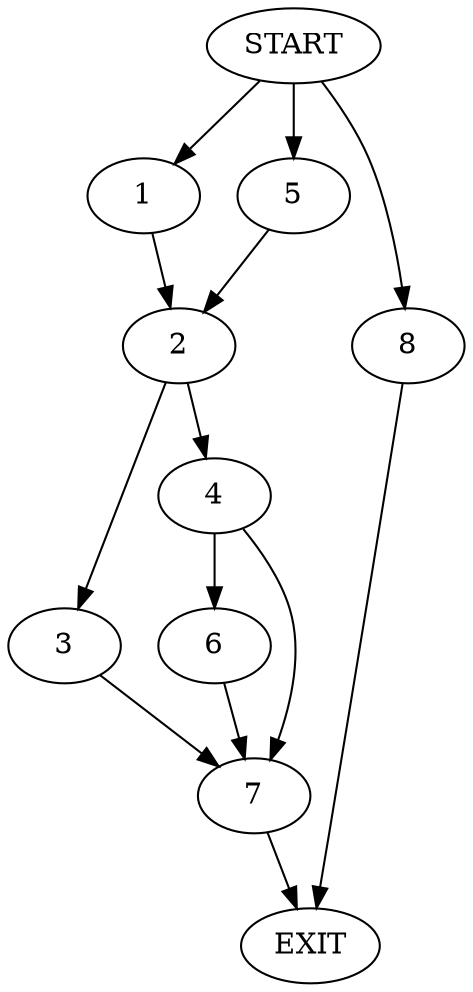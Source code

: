 digraph {
0 [label="START"]
9 [label="EXIT"]
0 -> 1
1 -> 2
2 -> 3
2 -> 4
0 -> 5
5 -> 2
4 -> 6
4 -> 7
3 -> 7
0 -> 8
8 -> 9
6 -> 7
7 -> 9
}
